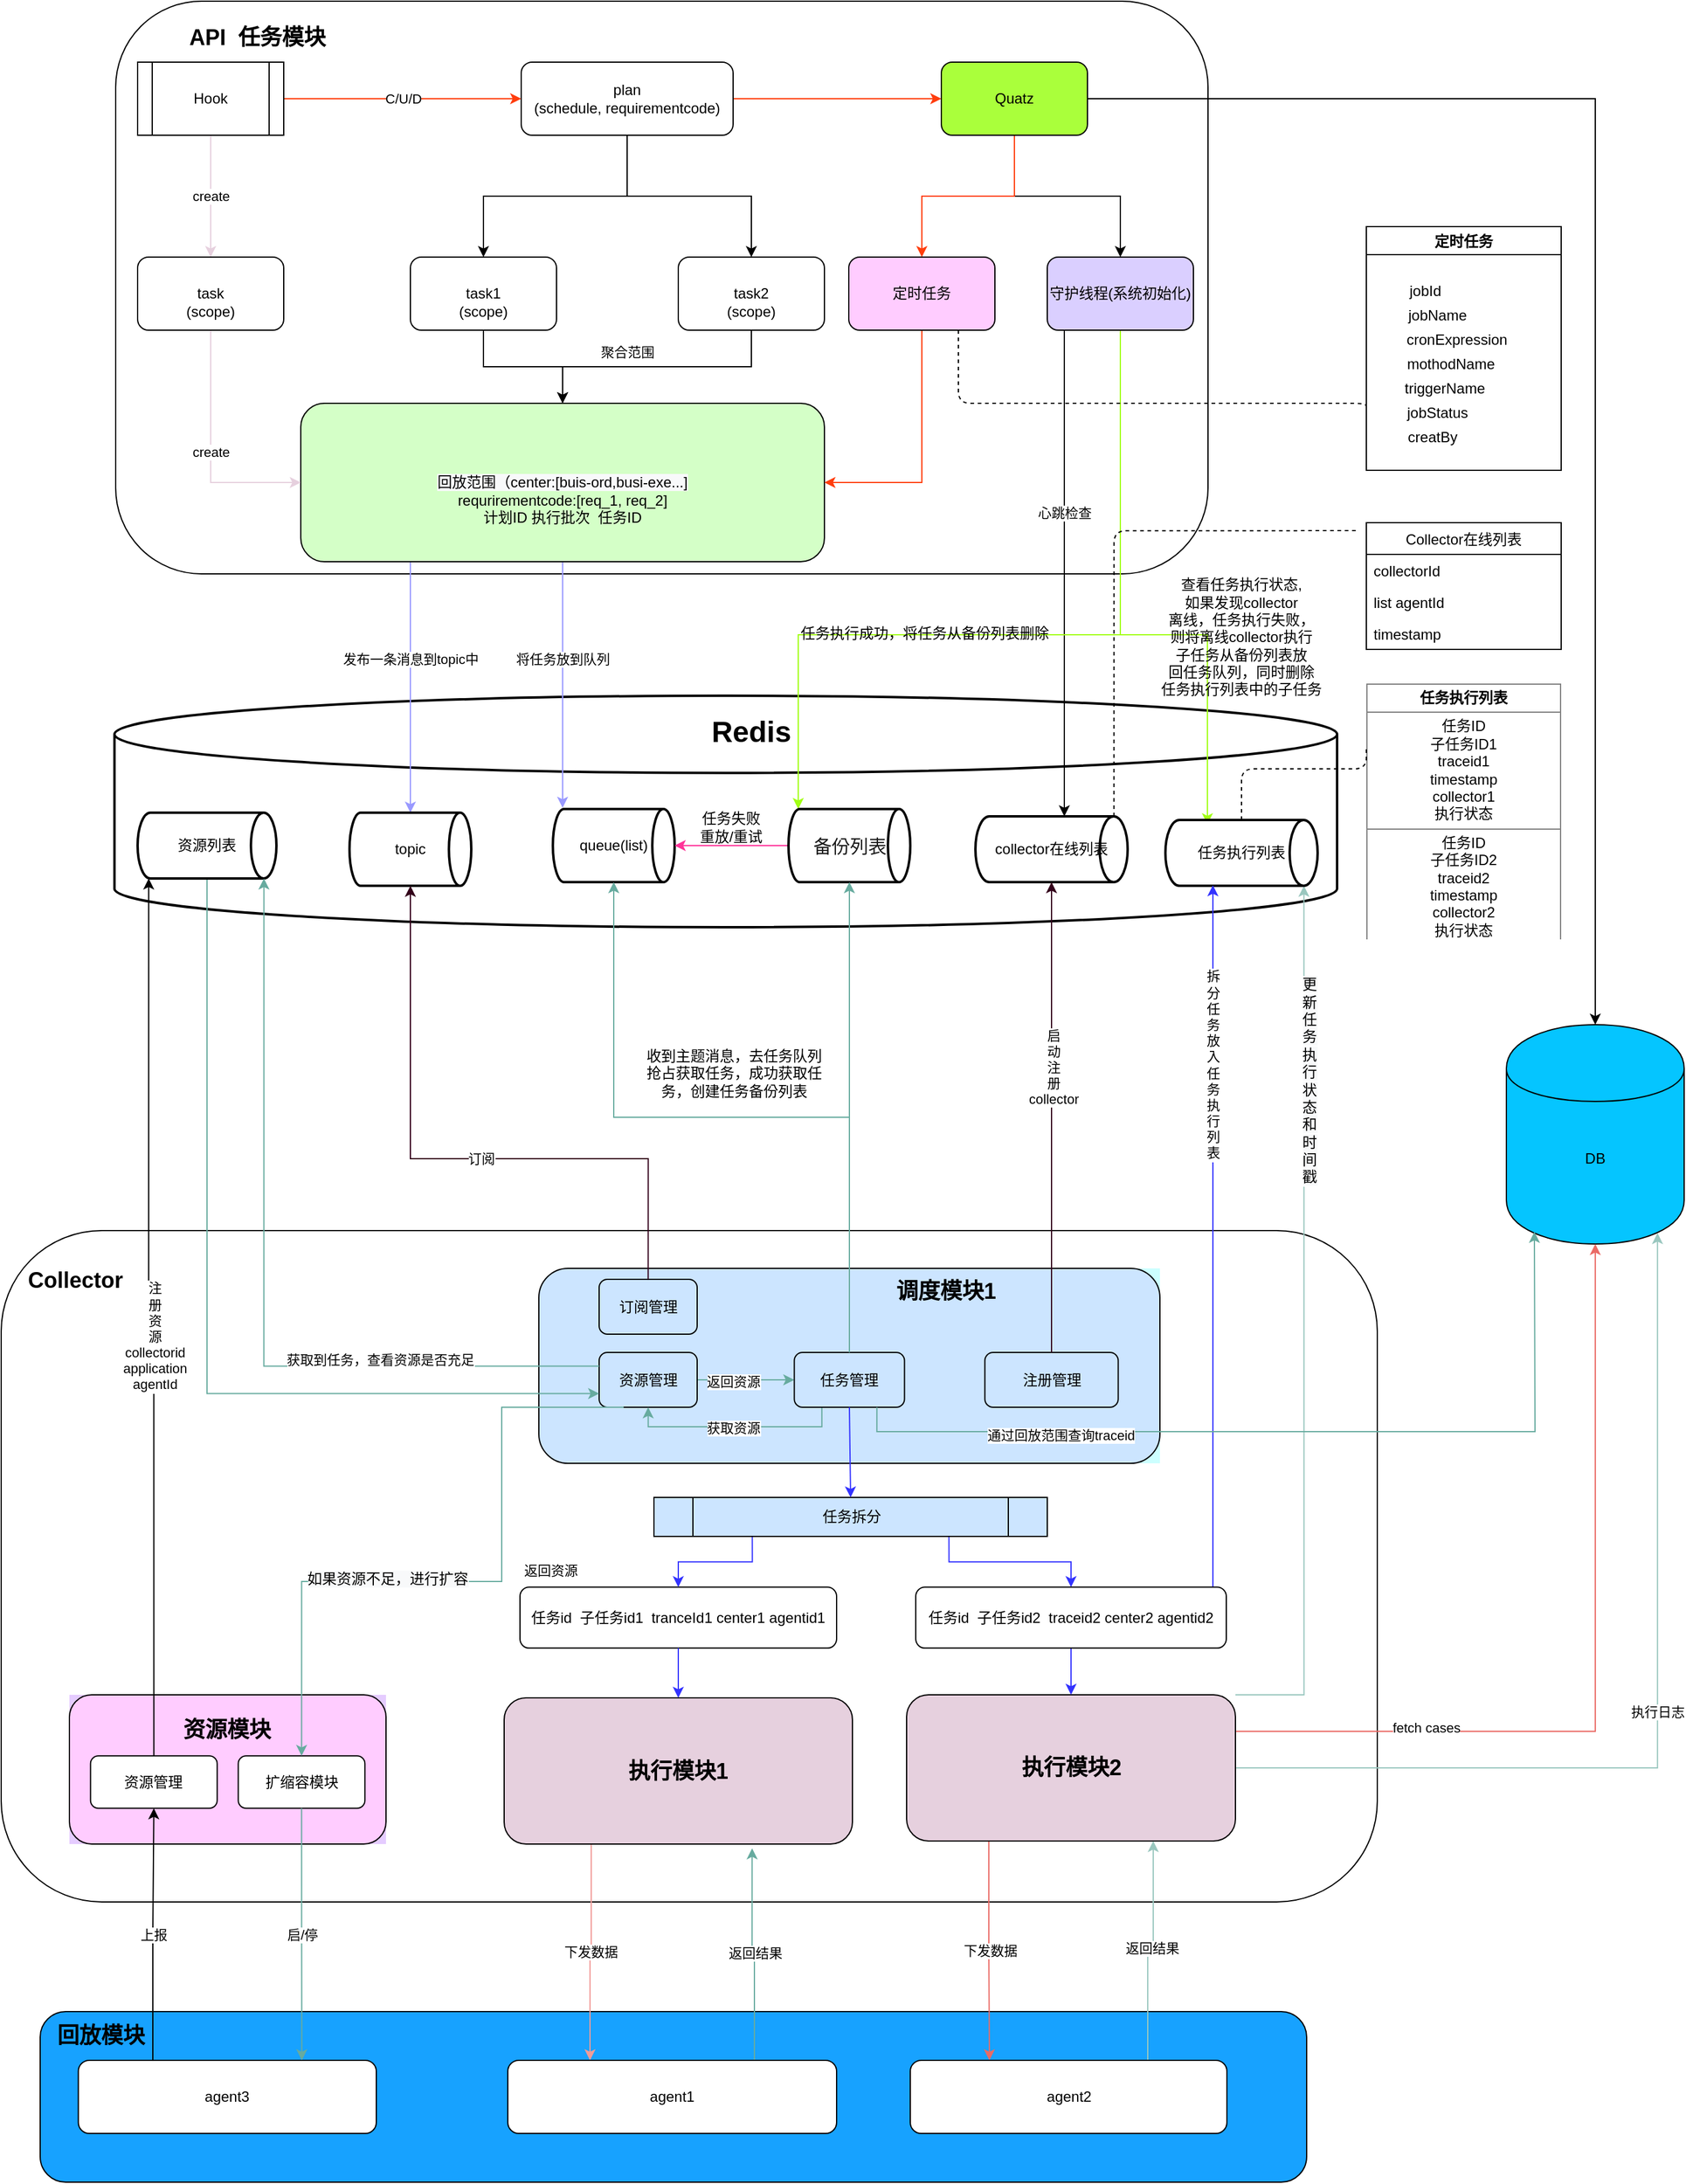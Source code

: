 <mxfile version="13.1.1" type="github">
  <diagram id="a6d8qoQg7wmettdPWS81" name="第 1 页">
    <mxGraphModel dx="1242" dy="683" grid="1" gridSize="10" guides="1" tooltips="1" connect="1" arrows="1" fold="1" page="1" pageScale="1" pageWidth="827" pageHeight="1169" math="0" shadow="0">
      <root>
        <mxCell id="0" />
        <mxCell id="1" parent="0" />
        <mxCell id="HE5zqGtq0i5ZuVJ_DL0v-15" value="Collector在线列表" style="swimlane;fontStyle=0;childLayout=stackLayout;horizontal=1;startSize=26;fillColor=none;horizontalStack=0;resizeParent=1;resizeParentMax=0;resizeLast=0;collapsible=1;marginBottom=0;" parent="1" vertex="1">
          <mxGeometry x="1260" y="528" width="160" height="104" as="geometry">
            <mxRectangle x="1260" y="250" width="130" height="26" as="alternateBounds" />
          </mxGeometry>
        </mxCell>
        <mxCell id="HE5zqGtq0i5ZuVJ_DL0v-16" value="collectorId" style="text;strokeColor=none;fillColor=none;align=left;verticalAlign=top;spacingLeft=4;spacingRight=4;overflow=hidden;rotatable=0;points=[[0,0.5],[1,0.5]];portConstraint=eastwest;" parent="HE5zqGtq0i5ZuVJ_DL0v-15" vertex="1">
          <mxGeometry y="26" width="160" height="26" as="geometry" />
        </mxCell>
        <mxCell id="HE5zqGtq0i5ZuVJ_DL0v-17" value="list agentId" style="text;strokeColor=none;fillColor=none;align=left;verticalAlign=top;spacingLeft=4;spacingRight=4;overflow=hidden;rotatable=0;points=[[0,0.5],[1,0.5]];portConstraint=eastwest;" parent="HE5zqGtq0i5ZuVJ_DL0v-15" vertex="1">
          <mxGeometry y="52" width="160" height="26" as="geometry" />
        </mxCell>
        <mxCell id="HE5zqGtq0i5ZuVJ_DL0v-18" value="timestamp&#xa;" style="text;strokeColor=none;fillColor=none;align=left;verticalAlign=top;spacingLeft=4;spacingRight=4;overflow=hidden;rotatable=0;points=[[0,0.5],[1,0.5]];portConstraint=eastwest;" parent="HE5zqGtq0i5ZuVJ_DL0v-15" vertex="1">
          <mxGeometry y="78" width="160" height="26" as="geometry" />
        </mxCell>
        <mxCell id="HE5zqGtq0i5ZuVJ_DL0v-5" value="" style="rounded=1;whiteSpace=wrap;html=1;" parent="1" vertex="1">
          <mxGeometry x="139" y="1109" width="1130" height="551" as="geometry" />
        </mxCell>
        <mxCell id="qAdTjsP8O6FM5Z1obVZ--37" value="" style="rounded=1;whiteSpace=wrap;html=1;fillColor=#17A2FF;" parent="1" vertex="1">
          <mxGeometry x="171" y="1750" width="1040" height="140" as="geometry" />
        </mxCell>
        <mxCell id="yvgwfU8hFtTpQq32b1yH-145" value="" style="strokeWidth=2;html=1;shape=mxgraph.flowchart.database;whiteSpace=wrap;fillColor=#FFFFFF;" parent="1" vertex="1">
          <mxGeometry x="232" y="670" width="1004" height="190" as="geometry" />
        </mxCell>
        <mxCell id="yvgwfU8hFtTpQq32b1yH-130" value="" style="rounded=1;whiteSpace=wrap;html=1;fillColor=#FFFFFF;strokeColor=#000000;" parent="1" vertex="1">
          <mxGeometry x="233" y="100" width="897" height="470" as="geometry" />
        </mxCell>
        <mxCell id="FVSSslxMcm7K-c5CqzQ3-8" style="edgeStyle=orthogonalEdgeStyle;rounded=0;orthogonalLoop=1;jettySize=auto;html=1;exitX=0.5;exitY=1;exitDx=0;exitDy=0;entryX=0.5;entryY=0;entryDx=0;entryDy=0;" parent="1" source="FVSSslxMcm7K-c5CqzQ3-2" target="FVSSslxMcm7K-c5CqzQ3-3" edge="1">
          <mxGeometry relative="1" as="geometry" />
        </mxCell>
        <mxCell id="jSEHMp3xiI0pvjKX2GBw-10" style="edgeStyle=orthogonalEdgeStyle;rounded=0;orthogonalLoop=1;jettySize=auto;html=1;exitX=1;exitY=0.5;exitDx=0;exitDy=0;entryX=0;entryY=0.5;entryDx=0;entryDy=0;strokeColor=#FF3D0D;" parent="1" source="FVSSslxMcm7K-c5CqzQ3-2" target="qAdTjsP8O6FM5Z1obVZ--5" edge="1">
          <mxGeometry relative="1" as="geometry" />
        </mxCell>
        <mxCell id="yvgwfU8hFtTpQq32b1yH-206" style="edgeStyle=orthogonalEdgeStyle;rounded=0;orthogonalLoop=1;jettySize=auto;html=1;exitX=0.5;exitY=1;exitDx=0;exitDy=0;entryX=0.5;entryY=0;entryDx=0;entryDy=0;" parent="1" source="FVSSslxMcm7K-c5CqzQ3-2" target="FVSSslxMcm7K-c5CqzQ3-5" edge="1">
          <mxGeometry relative="1" as="geometry" />
        </mxCell>
        <mxCell id="FVSSslxMcm7K-c5CqzQ3-2" value="plan&lt;br&gt;(schedule, requirementcode)" style="rounded=1;whiteSpace=wrap;html=1;" parent="1" vertex="1">
          <mxGeometry x="566" y="150" width="174" height="60" as="geometry" />
        </mxCell>
        <mxCell id="yvgwfU8hFtTpQq32b1yH-204" style="edgeStyle=orthogonalEdgeStyle;rounded=0;orthogonalLoop=1;jettySize=auto;html=1;exitX=0.5;exitY=1;exitDx=0;exitDy=0;entryX=0.5;entryY=0;entryDx=0;entryDy=0;" parent="1" source="FVSSslxMcm7K-c5CqzQ3-3" target="FVSSslxMcm7K-c5CqzQ3-16" edge="1">
          <mxGeometry relative="1" as="geometry" />
        </mxCell>
        <mxCell id="FVSSslxMcm7K-c5CqzQ3-3" value="&lt;br&gt;task1&lt;br&gt;(scope)" style="rounded=1;whiteSpace=wrap;html=1;" parent="1" vertex="1">
          <mxGeometry x="475" y="310" width="120" height="60" as="geometry" />
        </mxCell>
        <mxCell id="yvgwfU8hFtTpQq32b1yH-207" style="edgeStyle=orthogonalEdgeStyle;rounded=0;orthogonalLoop=1;jettySize=auto;html=1;exitX=0.5;exitY=1;exitDx=0;exitDy=0;entryX=0.5;entryY=0;entryDx=0;entryDy=0;" parent="1" source="FVSSslxMcm7K-c5CqzQ3-5" target="FVSSslxMcm7K-c5CqzQ3-16" edge="1">
          <mxGeometry relative="1" as="geometry" />
        </mxCell>
        <mxCell id="yvgwfU8hFtTpQq32b1yH-208" value="聚合范围" style="edgeLabel;html=1;align=center;verticalAlign=middle;resizable=0;points=[];" parent="yvgwfU8hFtTpQq32b1yH-207" vertex="1" connectable="0">
          <mxGeometry x="0.63" y="-6" relative="1" as="geometry">
            <mxPoint x="43" y="-6" as="offset" />
          </mxGeometry>
        </mxCell>
        <mxCell id="FVSSslxMcm7K-c5CqzQ3-5" value="&lt;br&gt;task2&lt;br&gt;(scope)" style="rounded=1;whiteSpace=wrap;html=1;" parent="1" vertex="1">
          <mxGeometry x="695" y="310" width="120" height="60" as="geometry" />
        </mxCell>
        <mxCell id="yvgwfU8hFtTpQq32b1yH-150" value="发布一条消息到topic中" style="edgeStyle=orthogonalEdgeStyle;rounded=0;orthogonalLoop=1;jettySize=auto;html=1;exitX=0.25;exitY=1;exitDx=0;exitDy=0;entryX=0.5;entryY=0;entryDx=0;entryDy=0;entryPerimeter=0;strokeColor=#9999FF;" parent="1" source="FVSSslxMcm7K-c5CqzQ3-16" target="yvgwfU8hFtTpQq32b1yH-152" edge="1">
          <mxGeometry x="-0.128" relative="1" as="geometry">
            <Array as="points">
              <mxPoint x="475" y="560" />
            </Array>
            <mxPoint as="offset" />
          </mxGeometry>
        </mxCell>
        <mxCell id="HE5zqGtq0i5ZuVJ_DL0v-50" value="将任务放到队列" style="edgeStyle=elbowEdgeStyle;rounded=0;orthogonalLoop=1;jettySize=auto;elbow=vertical;html=1;exitX=0.5;exitY=1;exitDx=0;exitDy=0;entryX=0.08;entryY=0;entryDx=0;entryDy=0;entryPerimeter=0;fillColor=#A1FF14;strokeColor=#9999FF;" parent="1" edge="1">
          <mxGeometry x="0.005" y="21" relative="1" as="geometry">
            <mxPoint x="600" y="559" as="sourcePoint" />
            <mxPoint x="600" y="762" as="targetPoint" />
            <mxPoint x="-21" y="-21" as="offset" />
          </mxGeometry>
        </mxCell>
        <mxCell id="FVSSslxMcm7K-c5CqzQ3-16" value="&lt;br&gt;&lt;br&gt;&lt;span style=&quot;color: rgb(0 , 0 , 0) ; font-family: &amp;#34;helvetica&amp;#34; ; font-size: 12px ; font-style: normal ; font-weight: 400 ; letter-spacing: normal ; text-align: center ; text-indent: 0px ; text-transform: none ; word-spacing: 0px ; background-color: rgb(248 , 249 , 250) ; float: none ; display: inline&quot;&gt;回放范围（center:[buis-ord,busi-exe...]&lt;/span&gt;&lt;br&gt;requrirementcode:[req_1, req_2]&lt;br&gt;计划ID 执行批次&amp;nbsp; 任务ID" style="rounded=1;whiteSpace=wrap;html=1;fillColor=#D4FFC7;" parent="1" vertex="1">
          <mxGeometry x="385" y="430" width="430" height="130" as="geometry" />
        </mxCell>
        <mxCell id="qAdTjsP8O6FM5Z1obVZ--29" value="C/U/D" style="edgeStyle=orthogonalEdgeStyle;rounded=0;orthogonalLoop=1;jettySize=auto;html=1;exitX=1;exitY=0.5;exitDx=0;exitDy=0;strokeColor=#FF3D0D;" parent="1" source="qAdTjsP8O6FM5Z1obVZ--1" target="FVSSslxMcm7K-c5CqzQ3-2" edge="1">
          <mxGeometry relative="1" as="geometry" />
        </mxCell>
        <mxCell id="yvgwfU8hFtTpQq32b1yH-189" value="create" style="edgeStyle=orthogonalEdgeStyle;rounded=0;orthogonalLoop=1;jettySize=auto;html=1;exitX=0.5;exitY=1;exitDx=0;exitDy=0;entryX=0.5;entryY=0;entryDx=0;entryDy=0;strokeColor=#E6D0DE;" parent="1" source="qAdTjsP8O6FM5Z1obVZ--1" target="yvgwfU8hFtTpQq32b1yH-188" edge="1">
          <mxGeometry relative="1" as="geometry" />
        </mxCell>
        <mxCell id="qAdTjsP8O6FM5Z1obVZ--1" value="Hook" style="shape=process;whiteSpace=wrap;html=1;backgroundOutline=1;" parent="1" vertex="1">
          <mxGeometry x="251" y="150" width="120" height="60" as="geometry" />
        </mxCell>
        <mxCell id="yvgwfU8hFtTpQq32b1yH-195" style="edgeStyle=orthogonalEdgeStyle;rounded=0;orthogonalLoop=1;jettySize=auto;html=1;exitX=0.5;exitY=1;exitDx=0;exitDy=0;entryX=0.5;entryY=0;entryDx=0;entryDy=0;" parent="1" source="qAdTjsP8O6FM5Z1obVZ--5" target="qAdTjsP8O6FM5Z1obVZ--7" edge="1">
          <mxGeometry relative="1" as="geometry" />
        </mxCell>
        <mxCell id="yvgwfU8hFtTpQq32b1yH-196" style="edgeStyle=orthogonalEdgeStyle;rounded=0;orthogonalLoop=1;jettySize=auto;html=1;exitX=0.5;exitY=1;exitDx=0;exitDy=0;entryX=0.5;entryY=0;entryDx=0;entryDy=0;strokeColor=#FF3D0D;" parent="1" source="qAdTjsP8O6FM5Z1obVZ--5" target="yvgwfU8hFtTpQq32b1yH-132" edge="1">
          <mxGeometry relative="1" as="geometry" />
        </mxCell>
        <mxCell id="HE5zqGtq0i5ZuVJ_DL0v-4" style="edgeStyle=orthogonalEdgeStyle;rounded=0;orthogonalLoop=1;jettySize=auto;html=1;exitX=1;exitY=0.5;exitDx=0;exitDy=0;" parent="1" source="qAdTjsP8O6FM5Z1obVZ--5" target="qAdTjsP8O6FM5Z1obVZ--9" edge="1">
          <mxGeometry relative="1" as="geometry" />
        </mxCell>
        <mxCell id="qAdTjsP8O6FM5Z1obVZ--5" value="Quatz" style="rounded=1;whiteSpace=wrap;html=1;fillColor=#AAFF3B;" parent="1" vertex="1">
          <mxGeometry x="911" y="150" width="120" height="60" as="geometry" />
        </mxCell>
        <mxCell id="yvgwfU8hFtTpQq32b1yH-255" value="心跳检查" style="edgeStyle=elbowEdgeStyle;rounded=0;orthogonalLoop=1;jettySize=auto;html=1;exitX=0.5;exitY=1;exitDx=0;exitDy=0;" parent="1" edge="1">
          <mxGeometry y="-49" relative="1" as="geometry">
            <mxPoint x="1012" y="370" as="sourcePoint" />
            <mxPoint x="1012" y="769" as="targetPoint" />
            <mxPoint x="49" y="-50" as="offset" />
          </mxGeometry>
        </mxCell>
        <mxCell id="HE5zqGtq0i5ZuVJ_DL0v-67" style="edgeStyle=orthogonalEdgeStyle;rounded=0;orthogonalLoop=1;jettySize=auto;html=1;exitX=0.5;exitY=1;exitDx=0;exitDy=0;entryX=0.276;entryY=0.065;entryDx=0;entryDy=0;entryPerimeter=0;strokeColor=#A1FF14;fillColor=#FFFF99;" parent="1" source="qAdTjsP8O6FM5Z1obVZ--7" target="yvgwfU8hFtTpQq32b1yH-167" edge="1">
          <mxGeometry relative="1" as="geometry">
            <Array as="points">
              <mxPoint x="1058" y="620" />
              <mxPoint x="1130" y="620" />
            </Array>
          </mxGeometry>
        </mxCell>
        <mxCell id="HE5zqGtq0i5ZuVJ_DL0v-108" style="edgeStyle=orthogonalEdgeStyle;rounded=0;orthogonalLoop=1;jettySize=auto;html=1;exitX=0.5;exitY=1;exitDx=0;exitDy=0;entryX=0.08;entryY=0;entryDx=0;entryDy=0;entryPerimeter=0;strokeColor=#A1FF14;fillColor=#FFFF99;" parent="1" source="qAdTjsP8O6FM5Z1obVZ--7" target="yvgwfU8hFtTpQq32b1yH-164" edge="1">
          <mxGeometry relative="1" as="geometry">
            <Array as="points">
              <mxPoint x="1058" y="620" />
              <mxPoint x="794" y="620" />
            </Array>
          </mxGeometry>
        </mxCell>
        <mxCell id="qAdTjsP8O6FM5Z1obVZ--7" value="守护线程(系统初始化)" style="rounded=1;whiteSpace=wrap;html=1;fillColor=#DACFFF;" parent="1" vertex="1">
          <mxGeometry x="998" y="310" width="120" height="60" as="geometry" />
        </mxCell>
        <mxCell id="qAdTjsP8O6FM5Z1obVZ--9" value="DB" style="shape=cylinder;whiteSpace=wrap;html=1;boundedLbl=1;backgroundOutline=1;fillColor=#05C5FF;" parent="1" vertex="1">
          <mxGeometry x="1375" y="940" width="146" height="180" as="geometry" />
        </mxCell>
        <mxCell id="yvgwfU8hFtTpQq32b1yH-243" value="执行日志" style="edgeStyle=orthogonalEdgeStyle;rounded=0;orthogonalLoop=1;jettySize=auto;html=1;exitX=1;exitY=0.5;exitDx=0;exitDy=0;entryX=0.85;entryY=0.95;entryDx=0;entryDy=0;entryPerimeter=0;strokeColor=#9AC7BF;" parent="1" source="qAdTjsP8O6FM5Z1obVZ--21" target="qAdTjsP8O6FM5Z1obVZ--9" edge="1">
          <mxGeometry relative="1" as="geometry" />
        </mxCell>
        <mxCell id="yvgwfU8hFtTpQq32b1yH-307" style="edgeStyle=orthogonalEdgeStyle;rounded=0;orthogonalLoop=1;jettySize=auto;html=1;exitX=1;exitY=0.25;exitDx=0;exitDy=0;entryX=0.5;entryY=1;entryDx=0;entryDy=0;strokeColor=#EA6B66;" parent="1" source="qAdTjsP8O6FM5Z1obVZ--21" target="qAdTjsP8O6FM5Z1obVZ--9" edge="1">
          <mxGeometry relative="1" as="geometry" />
        </mxCell>
        <mxCell id="yvgwfU8hFtTpQq32b1yH-308" value="fetch cases" style="edgeLabel;html=1;align=center;verticalAlign=middle;resizable=0;points=[];" parent="yvgwfU8hFtTpQq32b1yH-307" vertex="1" connectable="0">
          <mxGeometry x="-0.552" y="3" relative="1" as="geometry">
            <mxPoint as="offset" />
          </mxGeometry>
        </mxCell>
        <mxCell id="yvgwfU8hFtTpQq32b1yH-319" value="下发数据" style="edgeStyle=orthogonalEdgeStyle;rounded=0;orthogonalLoop=1;jettySize=auto;html=1;exitX=0.25;exitY=1;exitDx=0;exitDy=0;entryX=0.25;entryY=0;entryDx=0;entryDy=0;strokeColor=#EA6B66;" parent="1" source="qAdTjsP8O6FM5Z1obVZ--21" target="yvgwfU8hFtTpQq32b1yH-310" edge="1">
          <mxGeometry relative="1" as="geometry" />
        </mxCell>
        <mxCell id="HE5zqGtq0i5ZuVJ_DL0v-87" style="edgeStyle=orthogonalEdgeStyle;rounded=0;orthogonalLoop=1;jettySize=auto;html=1;exitX=1;exitY=0;exitDx=0;exitDy=0;entryX=0.91;entryY=1;entryDx=0;entryDy=0;entryPerimeter=0;strokeColor=#9AC7BF;fillColor=#FFFF99;" parent="1" source="qAdTjsP8O6FM5Z1obVZ--21" target="yvgwfU8hFtTpQq32b1yH-167" edge="1">
          <mxGeometry relative="1" as="geometry">
            <Array as="points">
              <mxPoint x="1209" y="1490" />
            </Array>
          </mxGeometry>
        </mxCell>
        <mxCell id="HE5zqGtq0i5ZuVJ_DL0v-117" value="&lt;span style=&quot;font-size: 12px ; background-color: rgb(248 , 249 , 250)&quot;&gt;更&lt;/span&gt;&lt;br style=&quot;font-size: 12px ; background-color: rgb(248 , 249 , 250)&quot;&gt;&lt;span style=&quot;font-size: 12px ; background-color: rgb(248 , 249 , 250)&quot;&gt;新&lt;/span&gt;&lt;br style=&quot;font-size: 12px ; background-color: rgb(248 , 249 , 250)&quot;&gt;&lt;span style=&quot;font-size: 12px ; background-color: rgb(248 , 249 , 250)&quot;&gt;任&lt;/span&gt;&lt;br style=&quot;font-size: 12px ; background-color: rgb(248 , 249 , 250)&quot;&gt;&lt;span style=&quot;font-size: 12px ; background-color: rgb(248 , 249 , 250)&quot;&gt;务&lt;/span&gt;&lt;br style=&quot;font-size: 12px ; background-color: rgb(248 , 249 , 250)&quot;&gt;&lt;span style=&quot;font-size: 12px ; background-color: rgb(248 , 249 , 250)&quot;&gt;执&lt;/span&gt;&lt;br style=&quot;font-size: 12px ; background-color: rgb(248 , 249 , 250)&quot;&gt;&lt;span style=&quot;font-size: 12px ; background-color: rgb(248 , 249 , 250)&quot;&gt;行&lt;/span&gt;&lt;br style=&quot;font-size: 12px ; background-color: rgb(248 , 249 , 250)&quot;&gt;&lt;span style=&quot;font-size: 12px ; background-color: rgb(248 , 249 , 250)&quot;&gt;状&lt;/span&gt;&lt;br style=&quot;font-size: 12px ; background-color: rgb(248 , 249 , 250)&quot;&gt;&lt;span style=&quot;font-size: 12px ; background-color: rgb(248 , 249 , 250)&quot;&gt;态&lt;/span&gt;&lt;br style=&quot;font-size: 12px ; background-color: rgb(248 , 249 , 250)&quot;&gt;&lt;span style=&quot;font-size: 12px ; background-color: rgb(248 , 249 , 250)&quot;&gt;和&lt;/span&gt;&lt;br style=&quot;font-size: 12px ; background-color: rgb(248 , 249 , 250)&quot;&gt;&lt;span style=&quot;font-size: 12px ; background-color: rgb(248 , 249 , 250)&quot;&gt;时&lt;/span&gt;&lt;br style=&quot;font-size: 12px ; background-color: rgb(248 , 249 , 250)&quot;&gt;&lt;span style=&quot;font-size: 12px ; background-color: rgb(248 , 249 , 250)&quot;&gt;间&lt;/span&gt;&lt;br style=&quot;font-size: 12px ; background-color: rgb(248 , 249 , 250)&quot;&gt;&lt;span style=&quot;font-size: 12px ; background-color: rgb(248 , 249 , 250)&quot;&gt;戳&lt;/span&gt;" style="edgeLabel;html=1;align=center;verticalAlign=middle;resizable=0;points=[];" parent="HE5zqGtq0i5ZuVJ_DL0v-87" vertex="1" connectable="0">
          <mxGeometry x="0.705" y="-4" relative="1" as="geometry">
            <mxPoint y="53" as="offset" />
          </mxGeometry>
        </mxCell>
        <mxCell id="qAdTjsP8O6FM5Z1obVZ--21" value="&lt;font style=&quot;font-size: 18px&quot;&gt;&lt;b&gt;执行模块2&lt;/b&gt;&lt;/font&gt;" style="rounded=1;whiteSpace=wrap;html=1;fillColor=#E6D0DE;" parent="1" vertex="1">
          <mxGeometry x="882.5" y="1490" width="270" height="120" as="geometry" />
        </mxCell>
        <mxCell id="yvgwfU8hFtTpQq32b1yH-103" value="" style="group;fillColor=#E5CCFF;" parent="1" vertex="1" connectable="0">
          <mxGeometry x="195" y="1490" width="260" height="122.5" as="geometry" />
        </mxCell>
        <mxCell id="qAdTjsP8O6FM5Z1obVZ--30" value="" style="rounded=1;whiteSpace=wrap;html=1;fillColor=#FFCCFF;" parent="yvgwfU8hFtTpQq32b1yH-103" vertex="1">
          <mxGeometry width="260" height="122.5" as="geometry" />
        </mxCell>
        <mxCell id="yvgwfU8hFtTpQq32b1yH-29" value="&lt;font style=&quot;font-size: 18px&quot;&gt;&lt;b&gt;资源模块&lt;/b&gt;&lt;/font&gt;" style="text;html=1;strokeColor=none;fillColor=none;align=center;verticalAlign=middle;whiteSpace=wrap;rounded=0;" parent="yvgwfU8hFtTpQq32b1yH-103" vertex="1">
          <mxGeometry x="69.333" y="21.491" width="121.333" height="14.327" as="geometry" />
        </mxCell>
        <mxCell id="yvgwfU8hFtTpQq32b1yH-30" value="资源管理" style="rounded=1;whiteSpace=wrap;html=1;fillColor=#FFFFFF;" parent="yvgwfU8hFtTpQq32b1yH-103" vertex="1">
          <mxGeometry x="17.333" y="50.146" width="104" height="42.982" as="geometry" />
        </mxCell>
        <mxCell id="yvgwfU8hFtTpQq32b1yH-31" value="扩缩容模块" style="rounded=1;whiteSpace=wrap;html=1;fillColor=#FFFFFF;" parent="yvgwfU8hFtTpQq32b1yH-103" vertex="1">
          <mxGeometry x="138.667" y="50.146" width="104" height="42.982" as="geometry" />
        </mxCell>
        <mxCell id="yvgwfU8hFtTpQq32b1yH-131" value="&lt;font style=&quot;font-size: 18px&quot;&gt;&lt;b&gt;API&amp;nbsp; 任务模块&lt;/b&gt;&lt;/font&gt;" style="text;html=1;strokeColor=none;fillColor=#FFFFFF;align=center;verticalAlign=middle;whiteSpace=wrap;rounded=0;" parent="1" vertex="1">
          <mxGeometry x="290" y="120" width="119" height="20" as="geometry" />
        </mxCell>
        <mxCell id="yvgwfU8hFtTpQq32b1yH-254" style="edgeStyle=orthogonalEdgeStyle;rounded=0;orthogonalLoop=1;jettySize=auto;html=1;exitX=0.5;exitY=1;exitDx=0;exitDy=0;entryX=1;entryY=0.5;entryDx=0;entryDy=0;strokeColor=#FF3D0D;" parent="1" source="yvgwfU8hFtTpQq32b1yH-132" target="FVSSslxMcm7K-c5CqzQ3-16" edge="1">
          <mxGeometry relative="1" as="geometry" />
        </mxCell>
        <mxCell id="yvgwfU8hFtTpQq32b1yH-132" value="定时任务" style="rounded=1;whiteSpace=wrap;html=1;fillColor=#FFCCFF;" parent="1" vertex="1">
          <mxGeometry x="835" y="310" width="120" height="60" as="geometry" />
        </mxCell>
        <mxCell id="yvgwfU8hFtTpQq32b1yH-152" value="topic" style="strokeWidth=2;html=1;shape=mxgraph.flowchart.direct_data;whiteSpace=wrap;fillColor=#FFFFFF;" parent="1" vertex="1">
          <mxGeometry x="425" y="766" width="100" height="60" as="geometry" />
        </mxCell>
        <mxCell id="yvgwfU8hFtTpQq32b1yH-153" value="queue(list)" style="strokeWidth=2;html=1;shape=mxgraph.flowchart.direct_data;whiteSpace=wrap;fillColor=#FFFFFF;" parent="1" vertex="1">
          <mxGeometry x="592" y="763" width="100" height="60" as="geometry" />
        </mxCell>
        <mxCell id="yvgwfU8hFtTpQq32b1yH-158" value="" style="group;fillColor=#CCFFFF;" parent="1" vertex="1" connectable="0">
          <mxGeometry x="600.5" y="1140" width="490" height="160" as="geometry" />
        </mxCell>
        <mxCell id="yvgwfU8hFtTpQq32b1yH-159" value="" style="rounded=1;whiteSpace=wrap;html=1;fillColor=#CCE5FF;" parent="yvgwfU8hFtTpQq32b1yH-158" vertex="1">
          <mxGeometry x="-20" width="510" height="160" as="geometry" />
        </mxCell>
        <mxCell id="HE5zqGtq0i5ZuVJ_DL0v-125" style="edgeStyle=orthogonalEdgeStyle;rounded=0;orthogonalLoop=1;jettySize=auto;html=1;exitX=1;exitY=0.5;exitDx=0;exitDy=0;entryX=0;entryY=0.5;entryDx=0;entryDy=0;strokeColor=#67AB9F;fillColor=#FFFF99;" parent="yvgwfU8hFtTpQq32b1yH-158" source="HE5zqGtq0i5ZuVJ_DL0v-73" target="HE5zqGtq0i5ZuVJ_DL0v-76" edge="1">
          <mxGeometry relative="1" as="geometry" />
        </mxCell>
        <mxCell id="HE5zqGtq0i5ZuVJ_DL0v-126" value="返回资源" style="edgeLabel;html=1;align=center;verticalAlign=middle;resizable=0;points=[];" parent="HE5zqGtq0i5ZuVJ_DL0v-125" vertex="1" connectable="0">
          <mxGeometry x="-0.273" relative="1" as="geometry">
            <mxPoint y="1" as="offset" />
          </mxGeometry>
        </mxCell>
        <mxCell id="HE5zqGtq0i5ZuVJ_DL0v-73" value="资源管理" style="rounded=1;whiteSpace=wrap;html=1;strokeColor=#000000;fillColor=#CCE5FF;" parent="yvgwfU8hFtTpQq32b1yH-158" vertex="1">
          <mxGeometry x="29.5" y="69" width="80.5" height="45" as="geometry" />
        </mxCell>
        <mxCell id="HE5zqGtq0i5ZuVJ_DL0v-75" value="注册管理" style="rounded=1;whiteSpace=wrap;html=1;strokeColor=#000000;fillColor=#CCE5FF;" parent="yvgwfU8hFtTpQq32b1yH-158" vertex="1">
          <mxGeometry x="346.25" y="69" width="109.5" height="45" as="geometry" />
        </mxCell>
        <mxCell id="HE5zqGtq0i5ZuVJ_DL0v-119" style="edgeStyle=orthogonalEdgeStyle;rounded=0;orthogonalLoop=1;jettySize=auto;html=1;exitX=0.25;exitY=1;exitDx=0;exitDy=0;entryX=0.5;entryY=1;entryDx=0;entryDy=0;strokeColor=#67AB9F;fillColor=#FFFF99;" parent="yvgwfU8hFtTpQq32b1yH-158" source="HE5zqGtq0i5ZuVJ_DL0v-76" target="HE5zqGtq0i5ZuVJ_DL0v-73" edge="1">
          <mxGeometry relative="1" as="geometry">
            <Array as="points">
              <mxPoint x="212" y="130" />
              <mxPoint x="70" y="130" />
            </Array>
          </mxGeometry>
        </mxCell>
        <mxCell id="HE5zqGtq0i5ZuVJ_DL0v-120" value="获取资源" style="edgeLabel;html=1;align=center;verticalAlign=middle;resizable=0;points=[];" parent="HE5zqGtq0i5ZuVJ_DL0v-119" vertex="1" connectable="0">
          <mxGeometry x="0.146" y="1" relative="1" as="geometry">
            <mxPoint x="11" as="offset" />
          </mxGeometry>
        </mxCell>
        <mxCell id="HE5zqGtq0i5ZuVJ_DL0v-76" value="任务管理" style="rounded=1;whiteSpace=wrap;html=1;strokeColor=#000000;fillColor=#CCE5FF;" parent="yvgwfU8hFtTpQq32b1yH-158" vertex="1">
          <mxGeometry x="189.75" y="69" width="90.5" height="45" as="geometry" />
        </mxCell>
        <mxCell id="HE5zqGtq0i5ZuVJ_DL0v-86" value="&lt;font style=&quot;font-size: 18px&quot;&gt;&lt;b&gt;调度模块1&lt;/b&gt;&lt;/font&gt;" style="text;html=1;strokeColor=none;fillColor=none;align=center;verticalAlign=middle;whiteSpace=wrap;rounded=0;" parent="yvgwfU8hFtTpQq32b1yH-158" vertex="1">
          <mxGeometry x="269.5" y="9" width="90" height="20" as="geometry" />
        </mxCell>
        <mxCell id="HE5zqGtq0i5ZuVJ_DL0v-74" value="订阅管理" style="rounded=1;whiteSpace=wrap;html=1;strokeColor=#000000;fillColor=#CCE5FF;" parent="yvgwfU8hFtTpQq32b1yH-158" vertex="1">
          <mxGeometry x="29.5" y="9" width="80.5" height="45" as="geometry" />
        </mxCell>
        <mxCell id="HE5zqGtq0i5ZuVJ_DL0v-2" style="edgeStyle=orthogonalEdgeStyle;rounded=0;orthogonalLoop=1;jettySize=auto;html=1;exitX=0;exitY=0.5;exitDx=0;exitDy=0;exitPerimeter=0;entryX=1;entryY=0.5;entryDx=0;entryDy=0;entryPerimeter=0;strokeColor=#FF3399;" parent="1" source="yvgwfU8hFtTpQq32b1yH-164" target="yvgwfU8hFtTpQq32b1yH-153" edge="1">
          <mxGeometry relative="1" as="geometry" />
        </mxCell>
        <mxCell id="yvgwfU8hFtTpQq32b1yH-164" value="&lt;span style=&quot;color: rgb(26 , 26 , 26) ; font-family: , &amp;#34;blinkmacsystemfont&amp;#34; , &amp;#34;helvetica neue&amp;#34; , &amp;#34;pingfang sc&amp;#34; , &amp;#34;microsoft yahei&amp;#34; , &amp;#34;source han sans sc&amp;#34; , &amp;#34;noto sans cjk sc&amp;#34; , &amp;#34;wenquanyi micro hei&amp;#34; , sans-serif ; font-size: 15px ; background-color: rgb(255 , 255 , 255)&quot;&gt;备份列表&lt;/span&gt;" style="strokeWidth=2;html=1;shape=mxgraph.flowchart.direct_data;whiteSpace=wrap;fillColor=#FFFFFF;" parent="1" vertex="1">
          <mxGeometry x="785.5" y="763" width="100" height="60" as="geometry" />
        </mxCell>
        <mxCell id="yvgwfU8hFtTpQq32b1yH-167" value="任务执行列表" style="strokeWidth=2;html=1;shape=mxgraph.flowchart.direct_data;whiteSpace=wrap;fillColor=#FFFFFF;" parent="1" vertex="1">
          <mxGeometry x="1095" y="772" width="125" height="54" as="geometry" />
        </mxCell>
        <mxCell id="yvgwfU8hFtTpQq32b1yH-178" value="&lt;font style=&quot;font-size: 24px&quot;&gt;&lt;b&gt;Redis&lt;/b&gt;&lt;/font&gt;" style="text;html=1;strokeColor=none;fillColor=none;align=center;verticalAlign=middle;whiteSpace=wrap;rounded=0;" parent="1" vertex="1">
          <mxGeometry x="735" y="690" width="40" height="20" as="geometry" />
        </mxCell>
        <mxCell id="yvgwfU8hFtTpQq32b1yH-209" value="create" style="edgeStyle=orthogonalEdgeStyle;rounded=0;orthogonalLoop=1;jettySize=auto;html=1;exitX=0.5;exitY=1;exitDx=0;exitDy=0;entryX=0;entryY=0.5;entryDx=0;entryDy=0;strokeColor=#E6D0DE;" parent="1" source="yvgwfU8hFtTpQq32b1yH-188" target="FVSSslxMcm7K-c5CqzQ3-16" edge="1">
          <mxGeometry relative="1" as="geometry" />
        </mxCell>
        <mxCell id="yvgwfU8hFtTpQq32b1yH-188" value="&lt;br&gt;task&lt;br&gt;(scope)" style="rounded=1;whiteSpace=wrap;html=1;" parent="1" vertex="1">
          <mxGeometry x="251" y="310" width="120" height="60" as="geometry" />
        </mxCell>
        <mxCell id="yvgwfU8hFtTpQq32b1yH-214" value="" style="group" parent="1" vertex="1" connectable="0">
          <mxGeometry x="615" y="1401.67" width="210" height="50" as="geometry" />
        </mxCell>
        <mxCell id="yvgwfU8hFtTpQq32b1yH-215" value="任务id&amp;nbsp; 子任务id1&amp;nbsp; tranceId1 center1 agentid1" style="rounded=1;whiteSpace=wrap;html=1;fillColor=#FFFFFF;" parent="yvgwfU8hFtTpQq32b1yH-214" vertex="1">
          <mxGeometry x="-50" width="260" height="50" as="geometry" />
        </mxCell>
        <mxCell id="yvgwfU8hFtTpQq32b1yH-230" value="收到主题消息，去任务队列抢占获取任务，成功获取任务，创建任务备份列表" style="text;html=1;strokeColor=none;fillColor=none;align=center;verticalAlign=middle;whiteSpace=wrap;rounded=0;" parent="1" vertex="1">
          <mxGeometry x="665.5" y="970" width="149.5" height="20" as="geometry" />
        </mxCell>
        <mxCell id="yvgwfU8hFtTpQq32b1yH-287" style="edgeStyle=orthogonalEdgeStyle;rounded=0;orthogonalLoop=1;jettySize=auto;html=1;exitX=0.5;exitY=1;exitDx=0;exitDy=0;exitPerimeter=0;entryX=0;entryY=0.75;entryDx=0;entryDy=0;strokeColor=#67AB9F;" parent="1" source="yvgwfU8hFtTpQq32b1yH-249" target="HE5zqGtq0i5ZuVJ_DL0v-73" edge="1">
          <mxGeometry relative="1" as="geometry" />
        </mxCell>
        <mxCell id="Zsitfa40AyVPrcMKO36s-8" value="返回资源" style="edgeLabel;html=1;align=center;verticalAlign=middle;resizable=0;points=[];" vertex="1" connectable="0" parent="yvgwfU8hFtTpQq32b1yH-287">
          <mxGeometry x="0.135" y="141" relative="1" as="geometry">
            <mxPoint x="141" y="145" as="offset" />
          </mxGeometry>
        </mxCell>
        <mxCell id="yvgwfU8hFtTpQq32b1yH-249" value="资源列表" style="strokeWidth=2;html=1;shape=mxgraph.flowchart.direct_data;whiteSpace=wrap;fillColor=#FFFFFF;" parent="1" vertex="1">
          <mxGeometry x="251" y="766" width="114" height="54" as="geometry" />
        </mxCell>
        <mxCell id="yvgwfU8hFtTpQq32b1yH-251" value="collector在线列表" style="strokeWidth=2;html=1;shape=mxgraph.flowchart.direct_data;whiteSpace=wrap;fillColor=#FFFFFF;" parent="1" vertex="1">
          <mxGeometry x="939" y="769" width="125" height="54" as="geometry" />
        </mxCell>
        <mxCell id="yvgwfU8hFtTpQq32b1yH-314" value="下发数据" style="edgeStyle=orthogonalEdgeStyle;rounded=0;orthogonalLoop=1;jettySize=auto;html=1;exitX=0.25;exitY=1;exitDx=0;exitDy=0;entryX=0.25;entryY=0;entryDx=0;entryDy=0;strokeColor=#F19C99;" parent="1" source="yvgwfU8hFtTpQq32b1yH-263" target="yvgwfU8hFtTpQq32b1yH-309" edge="1">
          <mxGeometry relative="1" as="geometry" />
        </mxCell>
        <mxCell id="yvgwfU8hFtTpQq32b1yH-263" value="&lt;font style=&quot;font-size: 18px&quot;&gt;&lt;b&gt;执行模块1&lt;/b&gt;&lt;/font&gt;" style="rounded=1;whiteSpace=wrap;html=1;fillColor=#E6D0DE;" parent="1" vertex="1">
          <mxGeometry x="552" y="1492.5" width="286" height="120" as="geometry" />
        </mxCell>
        <mxCell id="yvgwfU8hFtTpQq32b1yH-269" value="查看任务执行状态,&lt;br&gt;如果发现collector&lt;br&gt;离线，任务执行失败，&lt;br&gt;则将离线collector执行&lt;br&gt;子任务从备份列表放&lt;br&gt;回任务队列，同时删除&lt;br&gt;任务执行列表中的子任务" style="text;html=1;strokeColor=none;fillColor=none;align=center;verticalAlign=middle;whiteSpace=wrap;rounded=0;" parent="1" vertex="1">
          <mxGeometry x="1071" y="612" width="173" height="20" as="geometry" />
        </mxCell>
        <mxCell id="yvgwfU8hFtTpQq32b1yH-289" style="edgeStyle=orthogonalEdgeStyle;rounded=0;orthogonalLoop=1;jettySize=auto;html=1;exitX=0;exitY=0.25;exitDx=0;exitDy=0;entryX=0.91;entryY=1;entryDx=0;entryDy=0;entryPerimeter=0;strokeColor=#67AB9F;" parent="1" source="HE5zqGtq0i5ZuVJ_DL0v-73" target="yvgwfU8hFtTpQq32b1yH-249" edge="1">
          <mxGeometry relative="1" as="geometry" />
        </mxCell>
        <mxCell id="yvgwfU8hFtTpQq32b1yH-290" value="获取到任务，查看资源是否充足" style="edgeLabel;html=1;align=center;verticalAlign=middle;resizable=0;points=[];" parent="yvgwfU8hFtTpQq32b1yH-289" vertex="1" connectable="0">
          <mxGeometry x="-0.464" y="-6" relative="1" as="geometry">
            <mxPoint x="1" as="offset" />
          </mxGeometry>
        </mxCell>
        <mxCell id="yvgwfU8hFtTpQq32b1yH-296" value="&lt;br&gt;" style="edgeStyle=orthogonalEdgeStyle;rounded=0;orthogonalLoop=1;jettySize=auto;html=1;exitX=0.5;exitY=0;exitDx=0;exitDy=0;entryX=0.08;entryY=1;entryDx=0;entryDy=0;entryPerimeter=0;" parent="1" source="yvgwfU8hFtTpQq32b1yH-30" target="yvgwfU8hFtTpQq32b1yH-249" edge="1">
          <mxGeometry relative="1" as="geometry" />
        </mxCell>
        <mxCell id="yvgwfU8hFtTpQq32b1yH-297" value="注&lt;br&gt;册&lt;br&gt;资&lt;br&gt;源&lt;br&gt;collectorid&lt;br&gt;application&lt;br&gt;agentId" style="edgeLabel;html=1;align=center;verticalAlign=middle;resizable=0;points=[];" parent="yvgwfU8hFtTpQq32b1yH-296" vertex="1" connectable="0">
          <mxGeometry x="-0.05" relative="1" as="geometry">
            <mxPoint as="offset" />
          </mxGeometry>
        </mxCell>
        <mxCell id="yvgwfU8hFtTpQq32b1yH-315" value="返回结果" style="edgeStyle=orthogonalEdgeStyle;rounded=0;orthogonalLoop=1;jettySize=auto;html=1;exitX=0.75;exitY=0;exitDx=0;exitDy=0;entryX=0.712;entryY=1.029;entryDx=0;entryDy=0;entryPerimeter=0;strokeColor=#67AB9F;" parent="1" source="yvgwfU8hFtTpQq32b1yH-309" target="yvgwfU8hFtTpQq32b1yH-263" edge="1">
          <mxGeometry relative="1" as="geometry" />
        </mxCell>
        <mxCell id="yvgwfU8hFtTpQq32b1yH-309" value="agent1" style="rounded=1;whiteSpace=wrap;html=1;fillColor=#FFFFFF;" parent="1" vertex="1">
          <mxGeometry x="555" y="1790" width="270" height="60" as="geometry" />
        </mxCell>
        <mxCell id="yvgwfU8hFtTpQq32b1yH-317" style="edgeStyle=orthogonalEdgeStyle;rounded=0;orthogonalLoop=1;jettySize=auto;html=1;exitX=0.75;exitY=0;exitDx=0;exitDy=0;entryX=0.75;entryY=1;entryDx=0;entryDy=0;strokeColor=#9AC7BF;" parent="1" source="yvgwfU8hFtTpQq32b1yH-310" target="qAdTjsP8O6FM5Z1obVZ--21" edge="1">
          <mxGeometry relative="1" as="geometry" />
        </mxCell>
        <mxCell id="yvgwfU8hFtTpQq32b1yH-318" value="返回结果" style="edgeLabel;html=1;align=center;verticalAlign=middle;resizable=0;points=[];" parent="yvgwfU8hFtTpQq32b1yH-317" vertex="1" connectable="0">
          <mxGeometry x="0.23" y="1" relative="1" as="geometry">
            <mxPoint y="17" as="offset" />
          </mxGeometry>
        </mxCell>
        <mxCell id="yvgwfU8hFtTpQq32b1yH-310" value="agent2" style="rounded=1;whiteSpace=wrap;html=1;fillColor=#FFFFFF;" parent="1" vertex="1">
          <mxGeometry x="885.5" y="1790" width="260" height="60" as="geometry" />
        </mxCell>
        <mxCell id="Zsitfa40AyVPrcMKO36s-6" value="上报" style="edgeStyle=orthogonalEdgeStyle;rounded=0;orthogonalLoop=1;jettySize=auto;html=1;exitX=0.25;exitY=0;exitDx=0;exitDy=0;entryX=0.5;entryY=1;entryDx=0;entryDy=0;" edge="1" parent="1" source="yvgwfU8hFtTpQq32b1yH-327" target="yvgwfU8hFtTpQq32b1yH-30">
          <mxGeometry relative="1" as="geometry" />
        </mxCell>
        <mxCell id="yvgwfU8hFtTpQq32b1yH-327" value="agent3" style="rounded=1;whiteSpace=wrap;html=1;fillColor=#FFFFFF;" parent="1" vertex="1">
          <mxGeometry x="202.33" y="1790" width="244.67" height="60" as="geometry" />
        </mxCell>
        <mxCell id="yvgwfU8hFtTpQq32b1yH-328" value="&lt;font style=&quot;font-size: 18px&quot;&gt;&lt;b&gt;回放模块&lt;/b&gt;&lt;/font&gt;" style="text;html=1;strokeColor=none;fillColor=none;align=center;verticalAlign=middle;whiteSpace=wrap;rounded=0;" parent="1" vertex="1">
          <mxGeometry x="171" y="1760" width="100" height="20" as="geometry" />
        </mxCell>
        <mxCell id="HE5zqGtq0i5ZuVJ_DL0v-9" style="edgeStyle=orthogonalEdgeStyle;rounded=0;orthogonalLoop=1;jettySize=auto;html=1;exitX=1;exitY=0.5;exitDx=0;exitDy=0;entryX=0.312;entryY=0.991;entryDx=0;entryDy=0;entryPerimeter=0;strokeColor=#3333FF;" parent="1" source="HE5zqGtq0i5ZuVJ_DL0v-68" target="yvgwfU8hFtTpQq32b1yH-167" edge="1">
          <mxGeometry relative="1" as="geometry">
            <Array as="points">
              <mxPoint x="1134" y="1427" />
            </Array>
          </mxGeometry>
        </mxCell>
        <mxCell id="HE5zqGtq0i5ZuVJ_DL0v-10" value="拆&lt;br&gt;分&lt;br&gt;任&lt;br&gt;务&lt;br&gt;放&lt;br&gt;入&lt;br&gt;任&lt;br&gt;务&lt;br&gt;执&lt;br&gt;行&lt;br&gt;列&lt;br&gt;表" style="edgeLabel;html=1;align=center;verticalAlign=middle;resizable=0;points=[];" parent="HE5zqGtq0i5ZuVJ_DL0v-9" vertex="1" connectable="0">
          <mxGeometry x="0.411" relative="1" as="geometry">
            <mxPoint y="-33" as="offset" />
          </mxGeometry>
        </mxCell>
        <mxCell id="HE5zqGtq0i5ZuVJ_DL0v-69" style="edgeStyle=orthogonalEdgeStyle;rounded=0;orthogonalLoop=1;jettySize=auto;html=1;exitX=0.25;exitY=1;exitDx=0;exitDy=0;entryX=0.5;entryY=0;entryDx=0;entryDy=0;strokeColor=#3333FF;fillColor=#FFFF99;" parent="1" source="yvgwfU8hFtTpQq32b1yH-337" target="yvgwfU8hFtTpQq32b1yH-215" edge="1">
          <mxGeometry relative="1" as="geometry" />
        </mxCell>
        <mxCell id="HE5zqGtq0i5ZuVJ_DL0v-70" style="edgeStyle=orthogonalEdgeStyle;rounded=0;orthogonalLoop=1;jettySize=auto;html=1;exitX=0.75;exitY=1;exitDx=0;exitDy=0;entryX=0.5;entryY=0;entryDx=0;entryDy=0;strokeColor=#3333FF;fillColor=#FFFF99;" parent="1" source="yvgwfU8hFtTpQq32b1yH-337" target="HE5zqGtq0i5ZuVJ_DL0v-68" edge="1">
          <mxGeometry relative="1" as="geometry" />
        </mxCell>
        <mxCell id="yvgwfU8hFtTpQq32b1yH-337" value="任务拆分" style="shape=process;whiteSpace=wrap;html=1;backgroundOutline=1;fillColor=#CCE5FF;" parent="1" vertex="1">
          <mxGeometry x="675" y="1328" width="323" height="32" as="geometry" />
        </mxCell>
        <mxCell id="HE5zqGtq0i5ZuVJ_DL0v-3" value="任务失败重放/重试" style="text;html=1;strokeColor=none;fillColor=none;align=center;verticalAlign=middle;whiteSpace=wrap;rounded=0;" parent="1" vertex="1">
          <mxGeometry x="711" y="768" width="55" height="20" as="geometry" />
        </mxCell>
        <mxCell id="HE5zqGtq0i5ZuVJ_DL0v-6" value="&lt;font style=&quot;font-size: 18px&quot;&gt;&lt;b&gt;Collector&lt;/b&gt;&lt;/font&gt;" style="text;html=1;strokeColor=none;fillColor=none;align=center;verticalAlign=middle;whiteSpace=wrap;rounded=0;" parent="1" vertex="1">
          <mxGeometry x="180" y="1140" width="40" height="20" as="geometry" />
        </mxCell>
        <mxCell id="HE5zqGtq0i5ZuVJ_DL0v-11" value="&lt;table border=&quot;1&quot; width=&quot;100%&quot; cellpadding=&quot;4&quot; style=&quot;width: 100% ; height: 100% ; border-collapse: collapse&quot;&gt;&lt;tbody&gt;&lt;tr&gt;&lt;th align=&quot;center&quot;&gt;任务执行列表&lt;/th&gt;&lt;/tr&gt;&lt;tr&gt;&lt;td align=&quot;center&quot;&gt;任务ID&lt;br&gt;子任务ID1&lt;br&gt;traceid1&lt;br&gt;timestamp&lt;br&gt;collector1&lt;br&gt;执行状态&lt;/td&gt;&lt;/tr&gt;&lt;tr&gt;&lt;td align=&quot;center&quot;&gt;任务ID&lt;br&gt;子任务ID2&lt;br&gt;traceid2&lt;br&gt;timestamp&lt;br&gt;collector2&lt;br&gt;执行状态&lt;br&gt;&lt;/td&gt;&lt;/tr&gt;&lt;/tbody&gt;&lt;/table&gt;" style="text;html=1;strokeColor=none;fillColor=none;overflow=fill;" parent="1" vertex="1">
          <mxGeometry x="1260" y="660" width="160" height="210" as="geometry" />
        </mxCell>
        <mxCell id="HE5zqGtq0i5ZuVJ_DL0v-34" value="定时任务" style="swimlane;fillColor=#FFFFFF;" parent="1" vertex="1">
          <mxGeometry x="1260" y="285" width="160" height="200" as="geometry" />
        </mxCell>
        <mxCell id="HE5zqGtq0i5ZuVJ_DL0v-37" value="jobId" style="text;html=1;align=center;verticalAlign=middle;resizable=0;points=[];autosize=1;" parent="HE5zqGtq0i5ZuVJ_DL0v-34" vertex="1">
          <mxGeometry x="28" y="43" width="40" height="20" as="geometry" />
        </mxCell>
        <mxCell id="HE5zqGtq0i5ZuVJ_DL0v-40" value="cronExpression" style="text;html=1;align=center;verticalAlign=middle;resizable=0;points=[];autosize=1;" parent="HE5zqGtq0i5ZuVJ_DL0v-34" vertex="1">
          <mxGeometry x="24" y="83" width="100" height="20" as="geometry" />
        </mxCell>
        <mxCell id="HE5zqGtq0i5ZuVJ_DL0v-41" value="mothodName" style="text;html=1;align=center;verticalAlign=middle;resizable=0;points=[];autosize=1;" parent="HE5zqGtq0i5ZuVJ_DL0v-34" vertex="1">
          <mxGeometry x="24" y="103" width="90" height="20" as="geometry" />
        </mxCell>
        <mxCell id="HE5zqGtq0i5ZuVJ_DL0v-42" value="triggerName" style="text;html=1;align=center;verticalAlign=middle;resizable=0;points=[];autosize=1;" parent="HE5zqGtq0i5ZuVJ_DL0v-34" vertex="1">
          <mxGeometry x="24" y="123" width="80" height="20" as="geometry" />
        </mxCell>
        <mxCell id="HE5zqGtq0i5ZuVJ_DL0v-45" value="jobName" style="text;html=1;align=center;verticalAlign=middle;resizable=0;points=[];autosize=1;" parent="HE5zqGtq0i5ZuVJ_DL0v-34" vertex="1">
          <mxGeometry x="28" y="63" width="60" height="20" as="geometry" />
        </mxCell>
        <mxCell id="HE5zqGtq0i5ZuVJ_DL0v-48" value="jobStatus" style="text;html=1;align=center;verticalAlign=middle;resizable=0;points=[];autosize=1;" parent="HE5zqGtq0i5ZuVJ_DL0v-34" vertex="1">
          <mxGeometry x="23" y="143" width="70" height="20" as="geometry" />
        </mxCell>
        <mxCell id="HE5zqGtq0i5ZuVJ_DL0v-49" value="creatBy" style="text;html=1;align=center;verticalAlign=middle;resizable=0;points=[];autosize=1;" parent="HE5zqGtq0i5ZuVJ_DL0v-34" vertex="1">
          <mxGeometry x="24" y="163" width="60" height="20" as="geometry" />
        </mxCell>
        <mxCell id="HE5zqGtq0i5ZuVJ_DL0v-52" value="" style="endArrow=none;dashed=1;html=1;fillColor=#A1FF14;entryX=-0.044;entryY=0.063;entryDx=0;entryDy=0;exitX=0.91;exitY=0;exitDx=0;exitDy=0;exitPerimeter=0;edgeStyle=orthogonalEdgeStyle;elbow=vertical;entryPerimeter=0;" parent="1" source="yvgwfU8hFtTpQq32b1yH-251" target="HE5zqGtq0i5ZuVJ_DL0v-15" edge="1">
          <mxGeometry width="50" height="50" relative="1" as="geometry">
            <mxPoint x="820" y="780" as="sourcePoint" />
            <mxPoint x="870" y="730" as="targetPoint" />
            <Array as="points">
              <mxPoint x="1053" y="535" />
            </Array>
          </mxGeometry>
        </mxCell>
        <mxCell id="HE5zqGtq0i5ZuVJ_DL0v-53" value="" style="endArrow=none;dashed=1;html=1;fillColor=#A1FF14;exitX=0.5;exitY=0;exitDx=0;exitDy=0;exitPerimeter=0;entryX=0;entryY=0.25;entryDx=0;entryDy=0;edgeStyle=orthogonalEdgeStyle;" parent="1" source="yvgwfU8hFtTpQq32b1yH-167" target="HE5zqGtq0i5ZuVJ_DL0v-11" edge="1">
          <mxGeometry width="50" height="50" relative="1" as="geometry">
            <mxPoint x="1160" y="750" as="sourcePoint" />
            <mxPoint x="1210" y="700" as="targetPoint" />
            <Array as="points">
              <mxPoint x="1158" y="730" />
              <mxPoint x="1260" y="730" />
            </Array>
          </mxGeometry>
        </mxCell>
        <mxCell id="HE5zqGtq0i5ZuVJ_DL0v-54" value="" style="endArrow=none;dashed=1;html=1;fillColor=#A1FF14;exitX=0.75;exitY=1;exitDx=0;exitDy=0;edgeStyle=elbowEdgeStyle;elbow=vertical;entryX=0;entryY=0.75;entryDx=0;entryDy=0;" parent="1" source="yvgwfU8hFtTpQq32b1yH-132" target="HE5zqGtq0i5ZuVJ_DL0v-34" edge="1">
          <mxGeometry width="50" height="50" relative="1" as="geometry">
            <mxPoint x="940" y="450" as="sourcePoint" />
            <mxPoint x="1250" y="430" as="targetPoint" />
            <Array as="points">
              <mxPoint x="1160" y="430" />
            </Array>
          </mxGeometry>
        </mxCell>
        <mxCell id="HE5zqGtq0i5ZuVJ_DL0v-118" style="edgeStyle=orthogonalEdgeStyle;rounded=0;orthogonalLoop=1;jettySize=auto;html=1;exitX=0.5;exitY=1;exitDx=0;exitDy=0;entryX=0.5;entryY=0;entryDx=0;entryDy=0;strokeColor=#3333FF;fillColor=#FFFF99;" parent="1" source="HE5zqGtq0i5ZuVJ_DL0v-68" target="qAdTjsP8O6FM5Z1obVZ--21" edge="1">
          <mxGeometry relative="1" as="geometry" />
        </mxCell>
        <mxCell id="HE5zqGtq0i5ZuVJ_DL0v-68" value="任务id&amp;nbsp; 子任务id2&amp;nbsp; traceid2 center2 agentid2" style="rounded=1;whiteSpace=wrap;html=1;fillColor=#FFFFFF;" parent="1" vertex="1">
          <mxGeometry x="890" y="1401.67" width="255" height="50" as="geometry" />
        </mxCell>
        <mxCell id="HE5zqGtq0i5ZuVJ_DL0v-71" style="edgeStyle=orthogonalEdgeStyle;rounded=0;orthogonalLoop=1;jettySize=auto;html=1;exitX=0.5;exitY=1;exitDx=0;exitDy=0;entryX=0.5;entryY=0;entryDx=0;entryDy=0;strokeColor=#3333FF;fillColor=#FFFF99;" parent="1" source="yvgwfU8hFtTpQq32b1yH-215" target="yvgwfU8hFtTpQq32b1yH-263" edge="1">
          <mxGeometry relative="1" as="geometry" />
        </mxCell>
        <mxCell id="HE5zqGtq0i5ZuVJ_DL0v-79" style="edgeStyle=none;rounded=0;orthogonalLoop=1;jettySize=auto;html=1;exitX=0.5;exitY=0;exitDx=0;exitDy=0;entryX=0.5;entryY=1;entryDx=0;entryDy=0;entryPerimeter=0;strokeColor=#33001A;fillColor=#FFFF99;" parent="1" source="HE5zqGtq0i5ZuVJ_DL0v-75" target="yvgwfU8hFtTpQq32b1yH-251" edge="1">
          <mxGeometry relative="1" as="geometry" />
        </mxCell>
        <mxCell id="HE5zqGtq0i5ZuVJ_DL0v-80" value="启&lt;br&gt;动&lt;br&gt;注&lt;br&gt;册&lt;br&gt;collector" style="edgeLabel;html=1;align=center;verticalAlign=middle;resizable=0;points=[];" parent="HE5zqGtq0i5ZuVJ_DL0v-79" vertex="1" connectable="0">
          <mxGeometry x="0.103" relative="1" as="geometry">
            <mxPoint x="1" y="-21" as="offset" />
          </mxGeometry>
        </mxCell>
        <mxCell id="HE5zqGtq0i5ZuVJ_DL0v-97" style="edgeStyle=orthogonalEdgeStyle;rounded=0;orthogonalLoop=1;jettySize=auto;html=1;exitX=0.75;exitY=1;exitDx=0;exitDy=0;strokeColor=#67AB9F;fillColor=#FFFF99;" parent="1" source="HE5zqGtq0i5ZuVJ_DL0v-76" edge="1">
          <mxGeometry relative="1" as="geometry">
            <mxPoint x="1398" y="1110" as="targetPoint" />
          </mxGeometry>
        </mxCell>
        <mxCell id="HE5zqGtq0i5ZuVJ_DL0v-98" value="通过回放范围查询traceid" style="edgeLabel;html=1;align=center;verticalAlign=middle;resizable=0;points=[];" parent="HE5zqGtq0i5ZuVJ_DL0v-97" vertex="1" connectable="0">
          <mxGeometry x="-0.333" y="-3" relative="1" as="geometry">
            <mxPoint x="-71" as="offset" />
          </mxGeometry>
        </mxCell>
        <mxCell id="HE5zqGtq0i5ZuVJ_DL0v-99" style="rounded=0;orthogonalLoop=1;jettySize=auto;html=1;exitX=0.5;exitY=1;exitDx=0;exitDy=0;entryX=0.5;entryY=0;entryDx=0;entryDy=0;strokeColor=#3333FF;fillColor=#FFFF99;" parent="1" source="HE5zqGtq0i5ZuVJ_DL0v-76" target="yvgwfU8hFtTpQq32b1yH-337" edge="1">
          <mxGeometry relative="1" as="geometry" />
        </mxCell>
        <mxCell id="HE5zqGtq0i5ZuVJ_DL0v-100" style="edgeStyle=orthogonalEdgeStyle;rounded=0;orthogonalLoop=1;jettySize=auto;html=1;exitX=0.25;exitY=1;exitDx=0;exitDy=0;entryX=0.5;entryY=0;entryDx=0;entryDy=0;strokeColor=#67AB9F;fillColor=#FFFF99;" parent="1" source="HE5zqGtq0i5ZuVJ_DL0v-73" target="yvgwfU8hFtTpQq32b1yH-31" edge="1">
          <mxGeometry relative="1" as="geometry">
            <Array as="points">
              <mxPoint x="550" y="1254" />
              <mxPoint x="550" y="1397" />
              <mxPoint x="386" y="1397" />
            </Array>
          </mxGeometry>
        </mxCell>
        <mxCell id="Zsitfa40AyVPrcMKO36s-9" value="&lt;span style=&quot;font-size: 12px ; background-color: rgb(248 , 249 , 250)&quot;&gt;如果资源不足，进行扩容&lt;/span&gt;" style="edgeLabel;html=1;align=center;verticalAlign=middle;resizable=0;points=[];" vertex="1" connectable="0" parent="HE5zqGtq0i5ZuVJ_DL0v-100">
          <mxGeometry x="0.225" y="-2" relative="1" as="geometry">
            <mxPoint as="offset" />
          </mxGeometry>
        </mxCell>
        <mxCell id="yvgwfU8hFtTpQq32b1yH-260" value="任务执行成功，将任务从备份列表删除" style="text;html=1;strokeColor=none;fillColor=none;align=center;verticalAlign=middle;whiteSpace=wrap;rounded=0;" parent="1" vertex="1">
          <mxGeometry x="793" y="609" width="209" height="20" as="geometry" />
        </mxCell>
        <mxCell id="HE5zqGtq0i5ZuVJ_DL0v-105" style="edgeStyle=orthogonalEdgeStyle;rounded=0;orthogonalLoop=1;jettySize=auto;html=1;exitX=0.5;exitY=0;exitDx=0;exitDy=0;entryX=0.5;entryY=1;entryDx=0;entryDy=0;entryPerimeter=0;strokeColor=#67AB9F;fillColor=#FFFF99;" parent="1" source="HE5zqGtq0i5ZuVJ_DL0v-76" target="yvgwfU8hFtTpQq32b1yH-164" edge="1">
          <mxGeometry relative="1" as="geometry" />
        </mxCell>
        <mxCell id="HE5zqGtq0i5ZuVJ_DL0v-106" style="edgeStyle=orthogonalEdgeStyle;rounded=0;orthogonalLoop=1;jettySize=auto;html=1;exitX=0.5;exitY=0;exitDx=0;exitDy=0;entryX=0.5;entryY=1;entryDx=0;entryDy=0;entryPerimeter=0;strokeColor=#67AB9F;fillColor=#FFFF99;" parent="1" source="HE5zqGtq0i5ZuVJ_DL0v-76" target="yvgwfU8hFtTpQq32b1yH-153" edge="1">
          <mxGeometry relative="1" as="geometry" />
        </mxCell>
        <mxCell id="HE5zqGtq0i5ZuVJ_DL0v-122" style="edgeStyle=orthogonalEdgeStyle;rounded=0;orthogonalLoop=1;jettySize=auto;html=1;exitX=0.5;exitY=0;exitDx=0;exitDy=0;entryX=0.5;entryY=1;entryDx=0;entryDy=0;entryPerimeter=0;strokeColor=#33001A;fillColor=#FFFF99;" parent="1" source="HE5zqGtq0i5ZuVJ_DL0v-74" target="yvgwfU8hFtTpQq32b1yH-152" edge="1">
          <mxGeometry relative="1" as="geometry">
            <Array as="points">
              <mxPoint x="670" y="1050" />
              <mxPoint x="475" y="1050" />
            </Array>
          </mxGeometry>
        </mxCell>
        <mxCell id="HE5zqGtq0i5ZuVJ_DL0v-123" value="订阅" style="edgeLabel;html=1;align=center;verticalAlign=middle;resizable=0;points=[];" parent="HE5zqGtq0i5ZuVJ_DL0v-122" vertex="1" connectable="0">
          <mxGeometry x="-0.086" relative="1" as="geometry">
            <mxPoint as="offset" />
          </mxGeometry>
        </mxCell>
        <mxCell id="Zsitfa40AyVPrcMKO36s-7" value="启/停" style="edgeStyle=orthogonalEdgeStyle;rounded=0;orthogonalLoop=1;jettySize=auto;html=1;exitX=0.5;exitY=1;exitDx=0;exitDy=0;entryX=0.75;entryY=0;entryDx=0;entryDy=0;strokeColor=#67AB9F;" edge="1" parent="1" source="yvgwfU8hFtTpQq32b1yH-31" target="yvgwfU8hFtTpQq32b1yH-327">
          <mxGeometry relative="1" as="geometry" />
        </mxCell>
      </root>
    </mxGraphModel>
  </diagram>
</mxfile>
